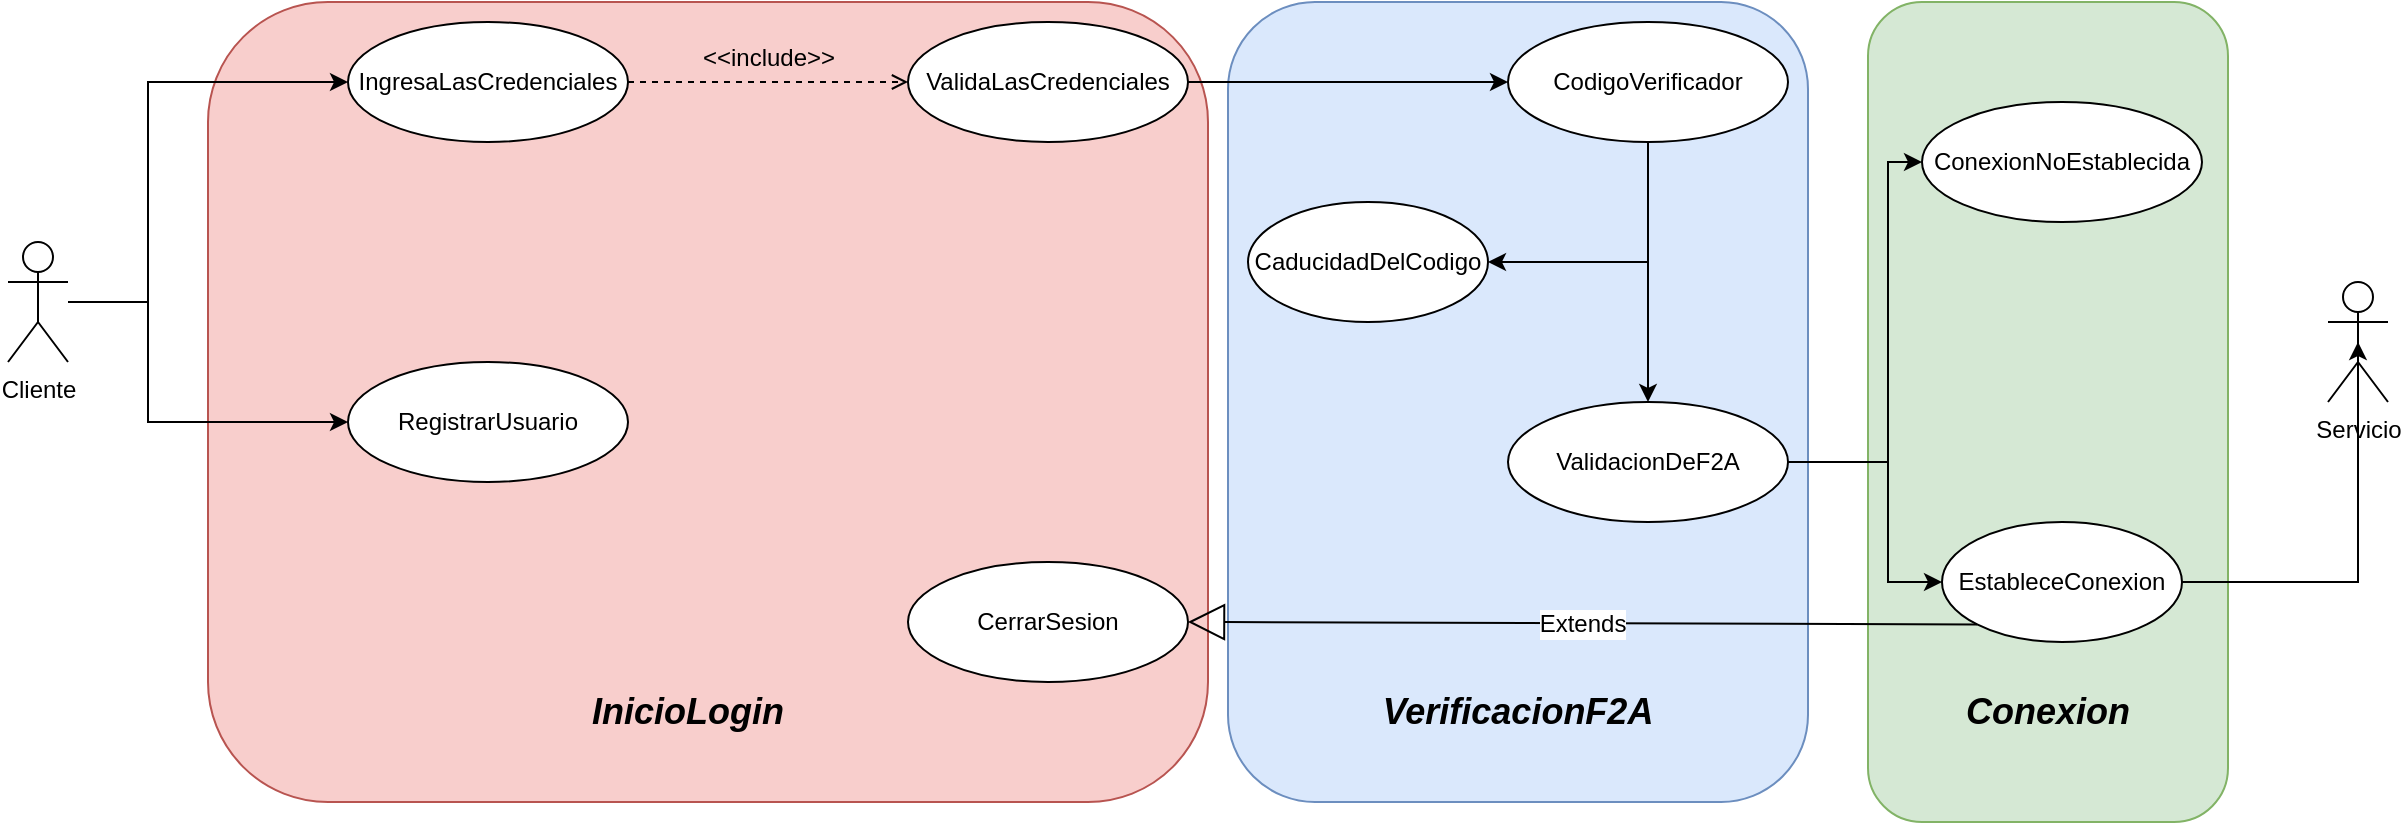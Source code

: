 <mxfile version="20.3.6" type="device"><diagram id="fAawe8cP0Ai3-LqfMn1u" name="Page-1"><mxGraphModel dx="2249" dy="702" grid="1" gridSize="10" guides="1" tooltips="1" connect="1" arrows="1" fold="1" page="1" pageScale="1" pageWidth="827" pageHeight="1169" math="0" shadow="0"><root><mxCell id="0"/><mxCell id="1" parent="0"/><mxCell id="sS15jDkA6RP88P8TRjKk-6" value="" style="rounded=1;whiteSpace=wrap;html=1;fillColor=#d5e8d4;strokeColor=#82b366;" vertex="1" parent="1"><mxGeometry x="800" y="80" width="180" height="410" as="geometry"/></mxCell><mxCell id="sS15jDkA6RP88P8TRjKk-5" value="" style="rounded=1;whiteSpace=wrap;html=1;fillColor=#dae8fc;strokeColor=#6c8ebf;" vertex="1" parent="1"><mxGeometry x="480" y="80" width="290" height="400" as="geometry"/></mxCell><mxCell id="sS15jDkA6RP88P8TRjKk-1" value="" style="rounded=1;whiteSpace=wrap;html=1;fillColor=#f8cecc;strokeColor=#b85450;" vertex="1" parent="1"><mxGeometry x="-30" y="80" width="500" height="400" as="geometry"/></mxCell><mxCell id="sS15jDkA6RP88P8TRjKk-9" style="edgeStyle=orthogonalEdgeStyle;rounded=0;orthogonalLoop=1;jettySize=auto;html=1;entryX=0;entryY=0.5;entryDx=0;entryDy=0;" edge="1" parent="1" source="Z42N99NQYN0vwEKyZhk0-1" target="Z42N99NQYN0vwEKyZhk0-4"><mxGeometry relative="1" as="geometry"><Array as="points"><mxPoint x="-60" y="230"/><mxPoint x="-60" y="120"/></Array></mxGeometry></mxCell><mxCell id="sS15jDkA6RP88P8TRjKk-10" style="edgeStyle=orthogonalEdgeStyle;rounded=0;orthogonalLoop=1;jettySize=auto;html=1;" edge="1" parent="1" source="Z42N99NQYN0vwEKyZhk0-1" target="sS15jDkA6RP88P8TRjKk-2"><mxGeometry relative="1" as="geometry"><Array as="points"><mxPoint x="-60" y="230"/><mxPoint x="-60" y="290"/></Array></mxGeometry></mxCell><mxCell id="Z42N99NQYN0vwEKyZhk0-1" value="Cliente" style="shape=umlActor;verticalLabelPosition=bottom;verticalAlign=top;html=1;outlineConnect=0;" parent="1" vertex="1"><mxGeometry x="-130" y="200" width="30" height="60" as="geometry"/></mxCell><mxCell id="Z42N99NQYN0vwEKyZhk0-3" value="Servicio" style="shape=umlActor;verticalLabelPosition=bottom;verticalAlign=top;html=1;outlineConnect=0;" parent="1" vertex="1"><mxGeometry x="1030" y="220" width="30" height="60" as="geometry"/></mxCell><mxCell id="Z42N99NQYN0vwEKyZhk0-4" value="IngresaLasCredenciales" style="ellipse;whiteSpace=wrap;html=1;" parent="1" vertex="1"><mxGeometry x="40" y="90" width="140" height="60" as="geometry"/></mxCell><mxCell id="sS15jDkA6RP88P8TRjKk-13" style="edgeStyle=orthogonalEdgeStyle;rounded=0;orthogonalLoop=1;jettySize=auto;html=1;" edge="1" parent="1" source="Z42N99NQYN0vwEKyZhk0-5" target="sS15jDkA6RP88P8TRjKk-3"><mxGeometry relative="1" as="geometry"/></mxCell><mxCell id="sS15jDkA6RP88P8TRjKk-14" style="edgeStyle=orthogonalEdgeStyle;rounded=0;orthogonalLoop=1;jettySize=auto;html=1;entryX=1;entryY=0.5;entryDx=0;entryDy=0;" edge="1" parent="1" source="Z42N99NQYN0vwEKyZhk0-5" target="sS15jDkA6RP88P8TRjKk-7"><mxGeometry relative="1" as="geometry"><Array as="points"><mxPoint x="690" y="210"/></Array></mxGeometry></mxCell><mxCell id="Z42N99NQYN0vwEKyZhk0-5" value="CodigoVerificador" style="ellipse;whiteSpace=wrap;html=1;" parent="1" vertex="1"><mxGeometry x="620" y="90" width="140" height="60" as="geometry"/></mxCell><mxCell id="sS15jDkA6RP88P8TRjKk-12" style="edgeStyle=orthogonalEdgeStyle;rounded=0;orthogonalLoop=1;jettySize=auto;html=1;" edge="1" parent="1" source="Z42N99NQYN0vwEKyZhk0-6" target="Z42N99NQYN0vwEKyZhk0-5"><mxGeometry relative="1" as="geometry"/></mxCell><mxCell id="Z42N99NQYN0vwEKyZhk0-6" value="ValidaLasCredenciales" style="ellipse;whiteSpace=wrap;html=1;" parent="1" vertex="1"><mxGeometry x="320" y="90" width="140" height="60" as="geometry"/></mxCell><mxCell id="sS15jDkA6RP88P8TRjKk-17" style="edgeStyle=orthogonalEdgeStyle;rounded=0;orthogonalLoop=1;jettySize=auto;html=1;entryX=0.5;entryY=0.5;entryDx=0;entryDy=0;entryPerimeter=0;" edge="1" parent="1" source="Z42N99NQYN0vwEKyZhk0-7" target="Z42N99NQYN0vwEKyZhk0-3"><mxGeometry relative="1" as="geometry"/></mxCell><mxCell id="Z42N99NQYN0vwEKyZhk0-7" value="EstableceConexion" style="ellipse;whiteSpace=wrap;html=1;" parent="1" vertex="1"><mxGeometry x="837" y="340" width="120" height="60" as="geometry"/></mxCell><mxCell id="sS15jDkA6RP88P8TRjKk-2" value="RegistrarUsuario" style="ellipse;whiteSpace=wrap;html=1;" vertex="1" parent="1"><mxGeometry x="40" y="260" width="140" height="60" as="geometry"/></mxCell><mxCell id="sS15jDkA6RP88P8TRjKk-15" style="edgeStyle=orthogonalEdgeStyle;rounded=0;orthogonalLoop=1;jettySize=auto;html=1;entryX=0;entryY=0.5;entryDx=0;entryDy=0;" edge="1" parent="1" source="sS15jDkA6RP88P8TRjKk-3" target="Z42N99NQYN0vwEKyZhk0-7"><mxGeometry relative="1" as="geometry"><Array as="points"><mxPoint x="810" y="310"/><mxPoint x="810" y="370"/></Array></mxGeometry></mxCell><mxCell id="sS15jDkA6RP88P8TRjKk-16" style="edgeStyle=orthogonalEdgeStyle;rounded=0;orthogonalLoop=1;jettySize=auto;html=1;entryX=0;entryY=0.5;entryDx=0;entryDy=0;" edge="1" parent="1" source="sS15jDkA6RP88P8TRjKk-3" target="sS15jDkA6RP88P8TRjKk-8"><mxGeometry relative="1" as="geometry"><Array as="points"><mxPoint x="810" y="310"/><mxPoint x="810" y="160"/></Array></mxGeometry></mxCell><mxCell id="sS15jDkA6RP88P8TRjKk-3" value="ValidacionDeF2A" style="ellipse;whiteSpace=wrap;html=1;" vertex="1" parent="1"><mxGeometry x="620" y="280" width="140" height="60" as="geometry"/></mxCell><mxCell id="sS15jDkA6RP88P8TRjKk-7" value="CaducidadDelCodigo" style="ellipse;whiteSpace=wrap;html=1;" vertex="1" parent="1"><mxGeometry x="490" y="180" width="120" height="60" as="geometry"/></mxCell><mxCell id="sS15jDkA6RP88P8TRjKk-8" value="ConexionNoEstablecida" style="ellipse;whiteSpace=wrap;html=1;" vertex="1" parent="1"><mxGeometry x="827" y="130" width="140" height="60" as="geometry"/></mxCell><mxCell id="sS15jDkA6RP88P8TRjKk-18" value="&lt;b&gt;&lt;i&gt;&lt;font style=&quot;font-size: 18px;&quot;&gt;InicioLogin&lt;/font&gt;&lt;/i&gt;&lt;/b&gt;" style="text;html=1;strokeColor=none;fillColor=none;align=center;verticalAlign=middle;whiteSpace=wrap;rounded=0;" vertex="1" parent="1"><mxGeometry x="180" y="420" width="60" height="30" as="geometry"/></mxCell><mxCell id="sS15jDkA6RP88P8TRjKk-19" value="&lt;b&gt;&lt;i&gt;&lt;font style=&quot;font-size: 18px;&quot;&gt;VerificacionF2A&lt;/font&gt;&lt;/i&gt;&lt;/b&gt;" style="text;html=1;strokeColor=none;fillColor=none;align=center;verticalAlign=middle;whiteSpace=wrap;rounded=0;" vertex="1" parent="1"><mxGeometry x="595" y="420" width="60" height="30" as="geometry"/></mxCell><mxCell id="sS15jDkA6RP88P8TRjKk-20" value="&lt;b&gt;&lt;i&gt;&lt;font style=&quot;font-size: 18px;&quot;&gt;Conexion&lt;/font&gt;&lt;/i&gt;&lt;/b&gt;" style="text;html=1;strokeColor=none;fillColor=none;align=center;verticalAlign=middle;whiteSpace=wrap;rounded=0;" vertex="1" parent="1"><mxGeometry x="860" y="420" width="60" height="30" as="geometry"/></mxCell><mxCell id="sS15jDkA6RP88P8TRjKk-21" value="&lt;font style=&quot;font-size: 12px;&quot;&gt;&amp;lt;&amp;lt;include&amp;gt;&amp;gt;&lt;/font&gt;" style="html=1;verticalAlign=bottom;labelBackgroundColor=none;endArrow=open;endFill=0;dashed=1;rounded=0;fontSize=18;exitX=1;exitY=0.5;exitDx=0;exitDy=0;entryX=0;entryY=0.5;entryDx=0;entryDy=0;" edge="1" parent="1" source="Z42N99NQYN0vwEKyZhk0-4" target="Z42N99NQYN0vwEKyZhk0-6"><mxGeometry width="160" relative="1" as="geometry"><mxPoint x="340" y="250" as="sourcePoint"/><mxPoint x="500" y="250" as="targetPoint"/></mxGeometry></mxCell><mxCell id="sS15jDkA6RP88P8TRjKk-22" value="Extends" style="endArrow=block;endSize=16;endFill=0;html=1;rounded=0;fontSize=12;exitX=0;exitY=1;exitDx=0;exitDy=0;entryX=1;entryY=0.5;entryDx=0;entryDy=0;" edge="1" parent="1" source="Z42N99NQYN0vwEKyZhk0-7" target="sS15jDkA6RP88P8TRjKk-23"><mxGeometry width="160" relative="1" as="geometry"><mxPoint x="470" y="260" as="sourcePoint"/><mxPoint x="340" y="560" as="targetPoint"/></mxGeometry></mxCell><mxCell id="sS15jDkA6RP88P8TRjKk-23" value="CerrarSesion" style="ellipse;whiteSpace=wrap;html=1;" vertex="1" parent="1"><mxGeometry x="320" y="360" width="140" height="60" as="geometry"/></mxCell></root></mxGraphModel></diagram></mxfile>